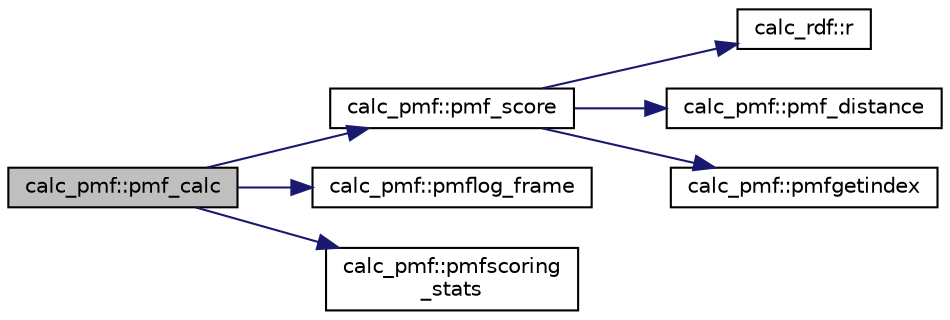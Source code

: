 digraph "calc_pmf::pmf_calc"
{
  edge [fontname="Helvetica",fontsize="10",labelfontname="Helvetica",labelfontsize="10"];
  node [fontname="Helvetica",fontsize="10",shape=record];
  rankdir="LR";
  Node1 [label="calc_pmf::pmf_calc",height=0.2,width=0.4,color="black", fillcolor="grey75", style="filled" fontcolor="black"];
  Node1 -> Node2 [color="midnightblue",fontsize="10",style="solid"];
  Node2 [label="calc_pmf::pmf_score",height=0.2,width=0.4,color="black", fillcolor="white", style="filled",URL="$classcalc__pmf.html#a2ce532c8dbd81ccb5221196f08dc3a4c"];
  Node2 -> Node3 [color="midnightblue",fontsize="10",style="solid"];
  Node3 [label="calc_rdf::r",height=0.2,width=0.4,color="black", fillcolor="white", style="filled",URL="$classcalc__rdf.html#a203d29eb42a922de8786e02bef09868a"];
  Node2 -> Node4 [color="midnightblue",fontsize="10",style="solid"];
  Node4 [label="calc_pmf::pmf_distance",height=0.2,width=0.4,color="black", fillcolor="white", style="filled",URL="$classcalc__pmf.html#ae502584ca9d4449aef004eab08ac0201"];
  Node2 -> Node5 [color="midnightblue",fontsize="10",style="solid"];
  Node5 [label="calc_pmf::pmfgetindex",height=0.2,width=0.4,color="black", fillcolor="white", style="filled",URL="$classcalc__pmf.html#adb092d3fa3d597aa80099dac1ff51d24"];
  Node1 -> Node6 [color="midnightblue",fontsize="10",style="solid"];
  Node6 [label="calc_pmf::pmflog_frame",height=0.2,width=0.4,color="black", fillcolor="white", style="filled",URL="$classcalc__pmf.html#a464bb7fb9f994fd1ae6318110bc57631"];
  Node1 -> Node7 [color="midnightblue",fontsize="10",style="solid"];
  Node7 [label="calc_pmf::pmfscoring\l_stats",height=0.2,width=0.4,color="black", fillcolor="white", style="filled",URL="$classcalc__pmf.html#a638031979f9e34f663de98290b3203bf"];
}
